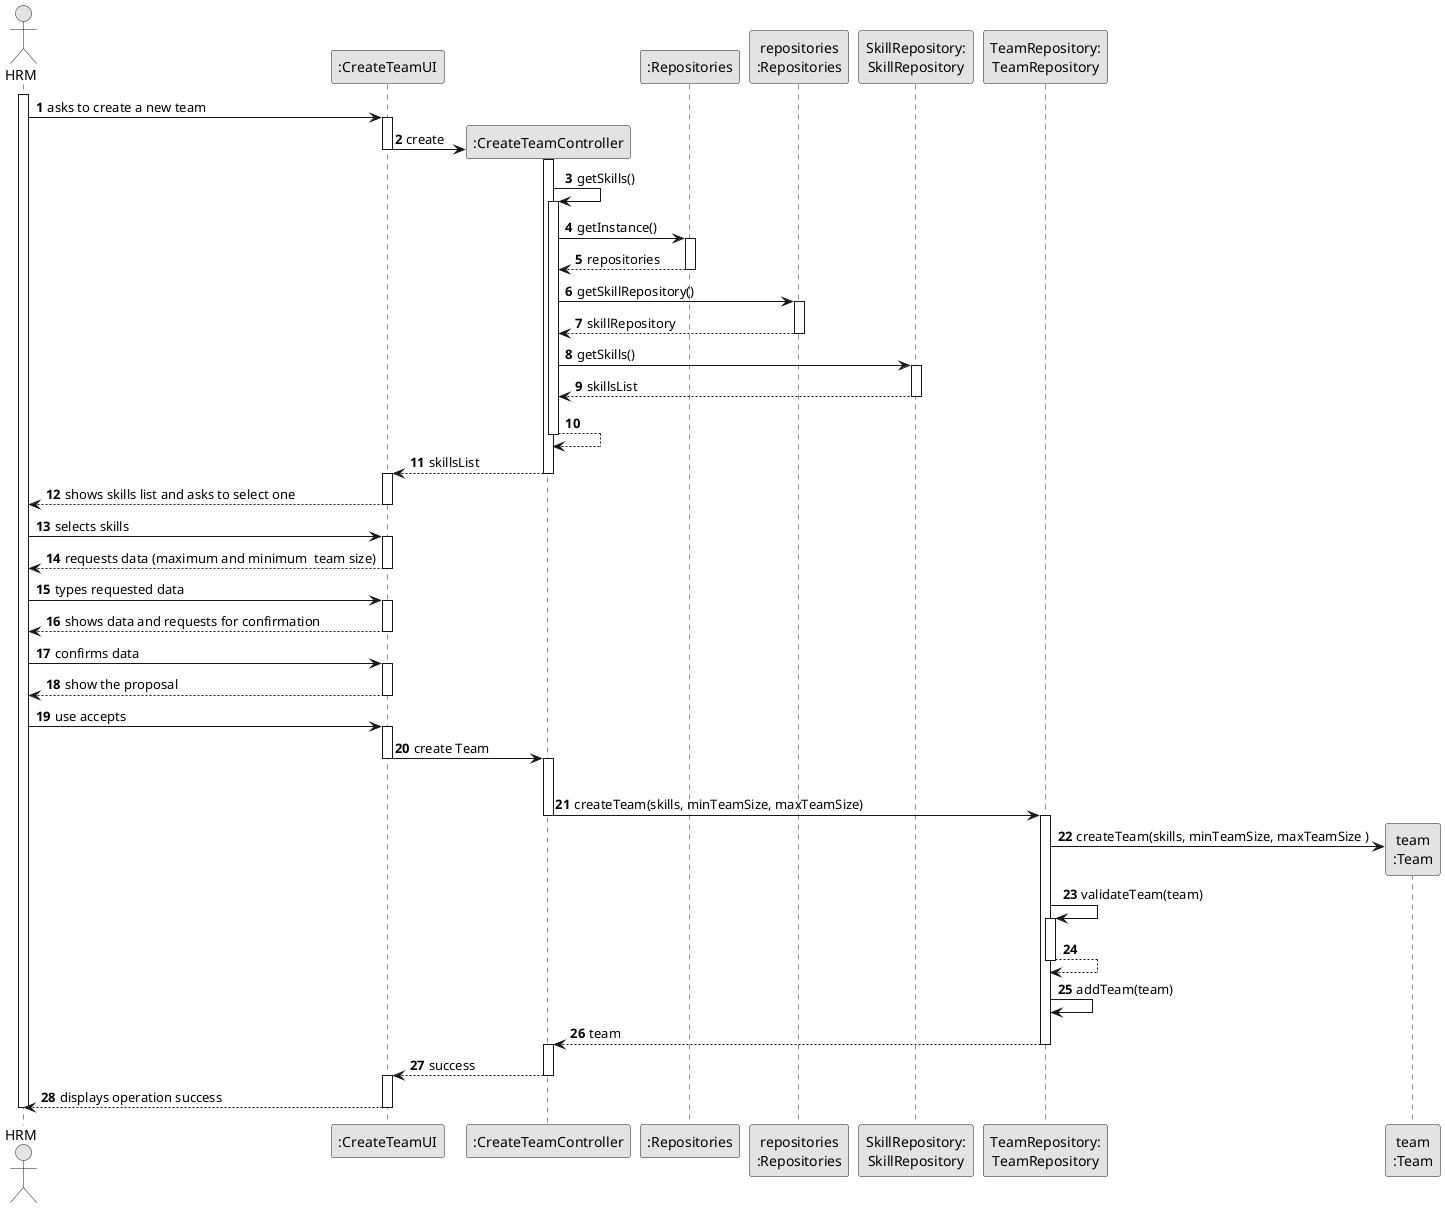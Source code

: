 @startuml
skinparam monochrome true
skinparam packageStyle rectangle
skinparam shadowing false

autonumber

'hide footbox
actor "HRM" as ADM
participant ":CreateTeamUI" as UI
participant ":CreateTeamController" as CTRL
participant ":Repositories" as RepositorySingleton
participant "repositories\n:Repositories" as PLAT
participant "SkillRepository:\nSkillRepository" as SkillRepository
participant "TeamRepository:\nTeamRepository" as TeamRepository
participant "team\n:Team" as Team

activate ADM

    ADM -> UI : asks to create a new team
    activate UI

                UI -> CTRL** : create
                deactivate UI
                activate CTRL

                    CTRL -> CTRL : getSkills()
                    activate CTRL

                    CTRL -> RepositorySingleton : getInstance()
                    activate RepositorySingleton

                        RepositorySingleton --> CTRL: repositories
                    deactivate RepositorySingleton

                    CTRL -> PLAT : getSkillRepository()
                    activate PLAT

                        PLAT --> CTRL: skillRepository
                    deactivate PLAT

                    CTRL -> SkillRepository : getSkills()
                    activate SkillRepository

                        SkillRepository --> CTRL : skillsList
                    deactivate SkillRepository

                    CTRL --> CTRL
                    deactivate CTRL

                    CTRL --> UI : skillsList
                                        deactivate CTRL

                    activate UI

                UI --> ADM : shows skills list and asks to select one
                deactivate UI

        ADM -> UI : selects skills
        activate UI

        UI --> ADM : requests data (maximum and minimum  team size)
        deactivate UI

    ADM -> UI : types requested data
    activate UI

        UI --> ADM : shows data and requests for confirmation
        deactivate UI

    ADM -> UI : confirms data
    activate UI

    UI --> ADM: show the proposal
    deactivate UI

    ADM -> UI: use accepts
    activate UI

        UI -> CTRL : create Team
        deactivate UI
        activate CTRL

            |||
                CTRL -> TeamRepository: createTeam(skills, minTeamSize, maxTeamSize)
                deactivate CTRL
                activate TeamRepository

                TeamRepository -> Team**: createTeam(skills, minTeamSize, maxTeamSize )

                        TeamRepository -> TeamRepository: validateTeam(team)
                    activate TeamRepository



                    TeamRepository --> TeamRepository
                deactivate TeamRepository

                                    TeamRepository -> TeamRepository: addTeam(team)


            TeamRepository --> CTRL: team
            deactivate TeamRepository
            activate CTRL


            CTRL --> UI : success
            deactivate CTRL
            activate UI

            UI --> ADM: displays operation success
    deactivate UI

deactivate ADM

@enduml
